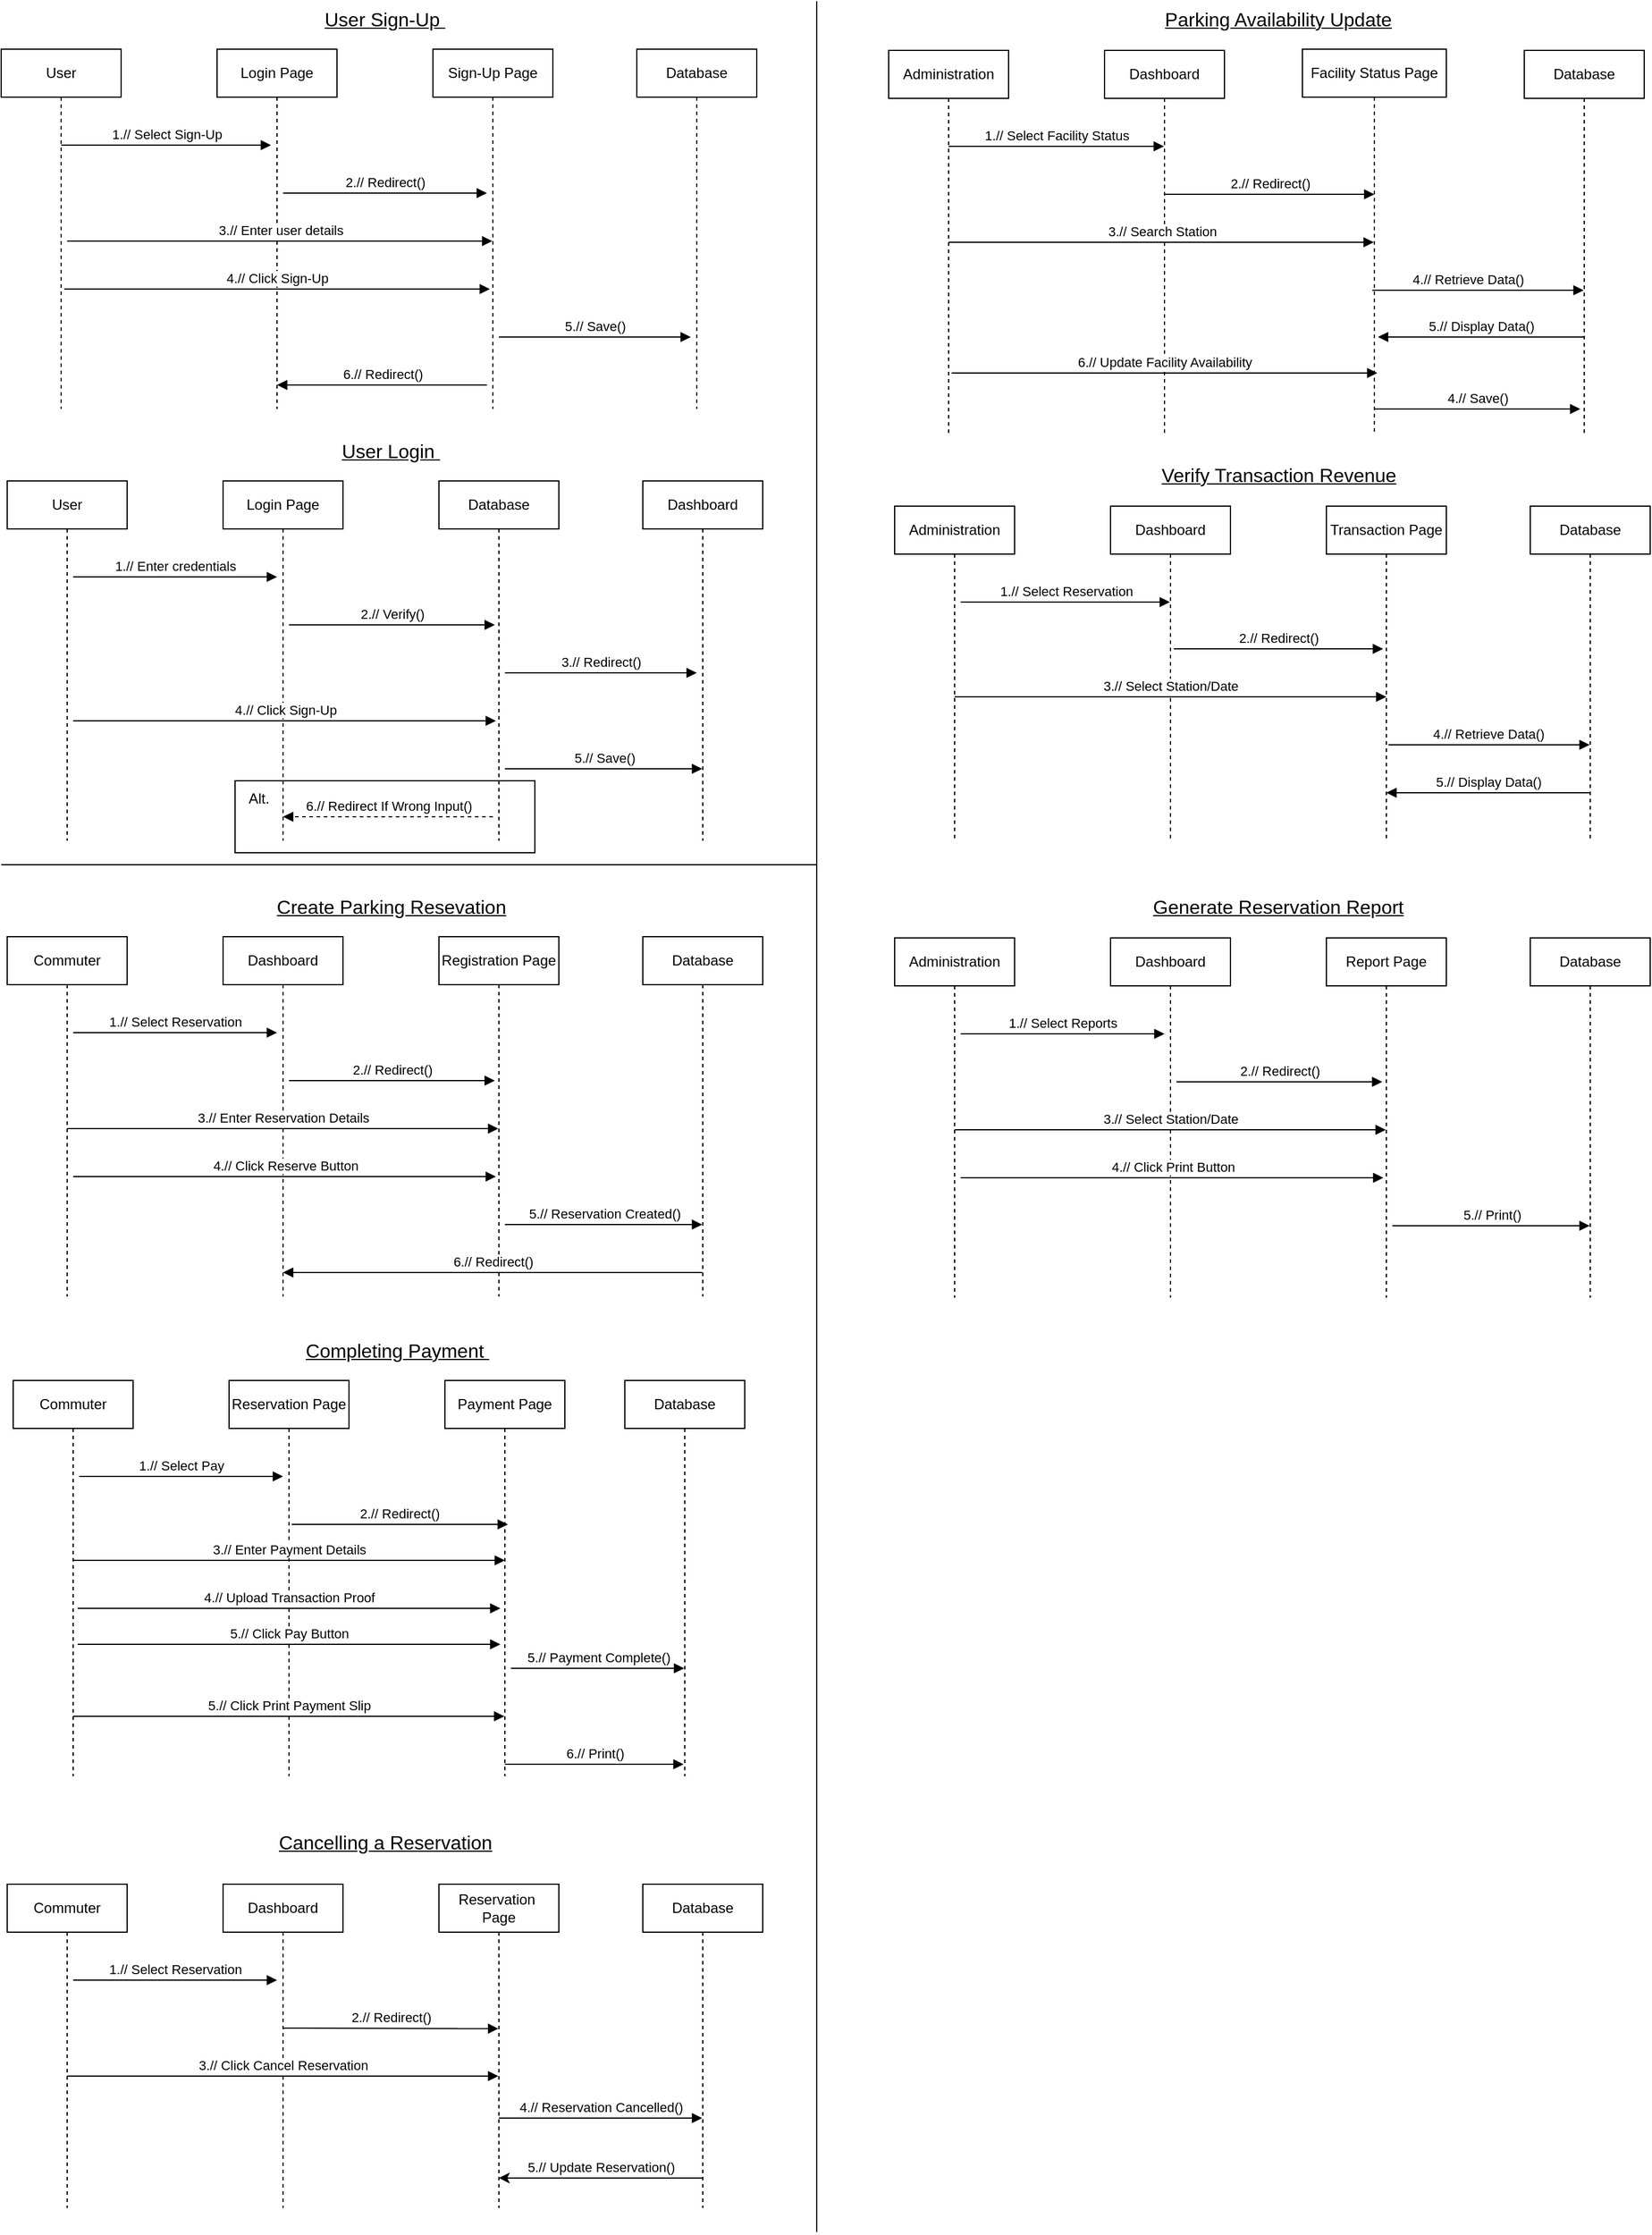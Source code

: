 <mxfile version="24.7.17">
  <diagram name="Page-1" id="2YBvvXClWsGukQMizWep">
    <mxGraphModel dx="1105" dy="643" grid="1" gridSize="10" guides="1" tooltips="1" connect="1" arrows="1" fold="1" page="1" pageScale="1" pageWidth="850" pageHeight="1100" math="0" shadow="0">
      <root>
        <mxCell id="0" />
        <mxCell id="1" parent="0" />
        <mxCell id="aM9ryv3xv72pqoxQDRHE-5" value="Login Page" style="shape=umlLifeline;perimeter=lifelinePerimeter;whiteSpace=wrap;html=1;container=0;dropTarget=0;collapsible=0;recursiveResize=0;outlineConnect=0;portConstraint=eastwest;newEdgeStyle={&quot;edgeStyle&quot;:&quot;elbowEdgeStyle&quot;,&quot;elbow&quot;:&quot;vertical&quot;,&quot;curved&quot;:0,&quot;rounded&quot;:0};" parent="1" vertex="1">
          <mxGeometry x="220" y="80" width="100" height="300" as="geometry" />
        </mxCell>
        <mxCell id="aM9ryv3xv72pqoxQDRHE-7" value="1.// Select Sign-Up" style="html=1;verticalAlign=bottom;endArrow=block;edgeStyle=elbowEdgeStyle;elbow=vertical;curved=0;rounded=0;" parent="1" source="aM9ryv3xv72pqoxQDRHE-1" edge="1">
          <mxGeometry relative="1" as="geometry">
            <mxPoint x="40" y="160" as="sourcePoint" />
            <Array as="points">
              <mxPoint x="180" y="160" />
            </Array>
            <mxPoint x="265" y="160" as="targetPoint" />
          </mxGeometry>
        </mxCell>
        <mxCell id="aM9ryv3xv72pqoxQDRHE-9" value="2.// Redirect()" style="html=1;verticalAlign=bottom;endArrow=block;edgeStyle=elbowEdgeStyle;elbow=vertical;curved=0;rounded=0;" parent="1" edge="1">
          <mxGeometry relative="1" as="geometry">
            <mxPoint x="275" y="200" as="sourcePoint" />
            <Array as="points">
              <mxPoint x="290" y="200" />
            </Array>
            <mxPoint x="445" y="200" as="targetPoint" />
          </mxGeometry>
        </mxCell>
        <mxCell id="5bs0AVdcs-RmnZQzahKB-6" value="" style="group" parent="1" vertex="1" connectable="0">
          <mxGeometry x="40" y="80" width="100" height="300" as="geometry" />
        </mxCell>
        <mxCell id="aM9ryv3xv72pqoxQDRHE-1" value="User" style="shape=umlLifeline;perimeter=lifelinePerimeter;whiteSpace=wrap;html=1;container=0;dropTarget=0;collapsible=0;recursiveResize=0;outlineConnect=0;portConstraint=eastwest;newEdgeStyle={&quot;edgeStyle&quot;:&quot;elbowEdgeStyle&quot;,&quot;elbow&quot;:&quot;vertical&quot;,&quot;curved&quot;:0,&quot;rounded&quot;:0};movable=1;resizable=1;rotatable=1;deletable=1;editable=1;locked=0;connectable=1;" parent="5bs0AVdcs-RmnZQzahKB-6" vertex="1">
          <mxGeometry width="100" height="300" as="geometry" />
        </mxCell>
        <mxCell id="5bs0AVdcs-RmnZQzahKB-7" value="User Sign-Up&amp;nbsp;" style="text;html=1;align=center;verticalAlign=middle;whiteSpace=wrap;rounded=0;fontStyle=4;fontSize=16;" parent="1" vertex="1">
          <mxGeometry x="270" y="40" width="180" height="30" as="geometry" />
        </mxCell>
        <mxCell id="5bs0AVdcs-RmnZQzahKB-9" value="Sign-Up Page" style="shape=umlLifeline;perimeter=lifelinePerimeter;whiteSpace=wrap;html=1;container=0;dropTarget=0;collapsible=0;recursiveResize=0;outlineConnect=0;portConstraint=eastwest;newEdgeStyle={&quot;edgeStyle&quot;:&quot;elbowEdgeStyle&quot;,&quot;elbow&quot;:&quot;vertical&quot;,&quot;curved&quot;:0,&quot;rounded&quot;:0};" parent="1" vertex="1">
          <mxGeometry x="400" y="80" width="100" height="300" as="geometry" />
        </mxCell>
        <mxCell id="5bs0AVdcs-RmnZQzahKB-11" value="Database" style="shape=umlLifeline;perimeter=lifelinePerimeter;whiteSpace=wrap;html=1;container=0;dropTarget=0;collapsible=0;recursiveResize=0;outlineConnect=0;portConstraint=eastwest;newEdgeStyle={&quot;edgeStyle&quot;:&quot;elbowEdgeStyle&quot;,&quot;elbow&quot;:&quot;vertical&quot;,&quot;curved&quot;:0,&quot;rounded&quot;:0};" parent="1" vertex="1">
          <mxGeometry x="570" y="80" width="100" height="300" as="geometry" />
        </mxCell>
        <mxCell id="5bs0AVdcs-RmnZQzahKB-13" value="3.// Enter user details" style="html=1;verticalAlign=bottom;endArrow=block;edgeStyle=elbowEdgeStyle;elbow=vertical;curved=0;rounded=0;" parent="1" target="5bs0AVdcs-RmnZQzahKB-9" edge="1">
          <mxGeometry relative="1" as="geometry">
            <mxPoint x="95" y="240" as="sourcePoint" />
            <Array as="points">
              <mxPoint x="180" y="240" />
            </Array>
            <mxPoint x="265" y="240" as="targetPoint" />
          </mxGeometry>
        </mxCell>
        <mxCell id="5bs0AVdcs-RmnZQzahKB-14" value="4.// Click Sign-Up" style="html=1;verticalAlign=bottom;endArrow=block;edgeStyle=elbowEdgeStyle;elbow=vertical;curved=0;rounded=0;" parent="1" edge="1">
          <mxGeometry relative="1" as="geometry">
            <mxPoint x="92.5" y="280" as="sourcePoint" />
            <Array as="points">
              <mxPoint x="177.5" y="280" />
            </Array>
            <mxPoint x="447.5" y="280" as="targetPoint" />
          </mxGeometry>
        </mxCell>
        <mxCell id="5bs0AVdcs-RmnZQzahKB-15" value="5.// Save()" style="html=1;verticalAlign=bottom;endArrow=block;edgeStyle=elbowEdgeStyle;elbow=vertical;curved=0;rounded=0;" parent="1" edge="1">
          <mxGeometry relative="1" as="geometry">
            <mxPoint x="455" y="320" as="sourcePoint" />
            <Array as="points">
              <mxPoint x="465" y="320" />
            </Array>
            <mxPoint x="615" y="320" as="targetPoint" />
          </mxGeometry>
        </mxCell>
        <mxCell id="5bs0AVdcs-RmnZQzahKB-16" value="6.// Redirect()" style="html=1;verticalAlign=bottom;endArrow=block;edgeStyle=elbowEdgeStyle;elbow=vertical;curved=0;rounded=0;" parent="1" target="aM9ryv3xv72pqoxQDRHE-5" edge="1">
          <mxGeometry relative="1" as="geometry">
            <mxPoint x="445" y="360" as="sourcePoint" />
            <Array as="points">
              <mxPoint x="350.5" y="360" />
            </Array>
            <mxPoint x="300" y="360" as="targetPoint" />
          </mxGeometry>
        </mxCell>
        <mxCell id="5bs0AVdcs-RmnZQzahKB-17" value="Login Page" style="shape=umlLifeline;perimeter=lifelinePerimeter;whiteSpace=wrap;html=1;container=0;dropTarget=0;collapsible=0;recursiveResize=0;outlineConnect=0;portConstraint=eastwest;newEdgeStyle={&quot;edgeStyle&quot;:&quot;elbowEdgeStyle&quot;,&quot;elbow&quot;:&quot;vertical&quot;,&quot;curved&quot;:0,&quot;rounded&quot;:0};" parent="1" vertex="1">
          <mxGeometry x="225" y="440" width="100" height="300" as="geometry" />
        </mxCell>
        <mxCell id="5bs0AVdcs-RmnZQzahKB-19" value="1.// Enter credentials" style="html=1;verticalAlign=bottom;endArrow=block;edgeStyle=elbowEdgeStyle;elbow=vertical;curved=0;rounded=0;" parent="1" edge="1">
          <mxGeometry relative="1" as="geometry">
            <mxPoint x="100" y="520" as="sourcePoint" />
            <Array as="points">
              <mxPoint x="185" y="520" />
            </Array>
            <mxPoint x="270" y="520" as="targetPoint" />
          </mxGeometry>
        </mxCell>
        <mxCell id="5bs0AVdcs-RmnZQzahKB-20" value="2.// Verify()" style="html=1;verticalAlign=bottom;endArrow=block;edgeStyle=elbowEdgeStyle;elbow=vertical;curved=0;rounded=0;entryX=0.466;entryY=0.401;entryDx=0;entryDy=0;entryPerimeter=0;" parent="1" target="5bs0AVdcs-RmnZQzahKB-25" edge="1">
          <mxGeometry relative="1" as="geometry">
            <mxPoint x="280" y="560" as="sourcePoint" />
            <Array as="points">
              <mxPoint x="295" y="560" />
            </Array>
            <mxPoint x="450" y="560" as="targetPoint" />
          </mxGeometry>
        </mxCell>
        <mxCell id="5bs0AVdcs-RmnZQzahKB-21" value="" style="group" parent="1" vertex="1" connectable="0">
          <mxGeometry x="45" y="440" width="240" height="300" as="geometry" />
        </mxCell>
        <mxCell id="5bs0AVdcs-RmnZQzahKB-22" value="User" style="shape=umlLifeline;perimeter=lifelinePerimeter;whiteSpace=wrap;html=1;container=0;dropTarget=0;collapsible=0;recursiveResize=0;outlineConnect=0;portConstraint=eastwest;newEdgeStyle={&quot;edgeStyle&quot;:&quot;elbowEdgeStyle&quot;,&quot;elbow&quot;:&quot;vertical&quot;,&quot;curved&quot;:0,&quot;rounded&quot;:0};movable=1;resizable=1;rotatable=1;deletable=1;editable=1;locked=0;connectable=1;" parent="5bs0AVdcs-RmnZQzahKB-21" vertex="1">
          <mxGeometry width="100" height="300" as="geometry" />
        </mxCell>
        <mxCell id="YQuW15b_R1tQgUCbSZrj-5" value="Alt." style="text;html=1;align=center;verticalAlign=middle;whiteSpace=wrap;rounded=0;" parent="5bs0AVdcs-RmnZQzahKB-21" vertex="1">
          <mxGeometry x="180" y="250" width="60" height="30" as="geometry" />
        </mxCell>
        <mxCell id="5bs0AVdcs-RmnZQzahKB-24" value="User Login&amp;nbsp;" style="text;html=1;align=center;verticalAlign=middle;whiteSpace=wrap;rounded=0;fontStyle=4;fontSize=16;" parent="1" vertex="1">
          <mxGeometry x="275" y="400" width="180" height="30" as="geometry" />
        </mxCell>
        <mxCell id="5bs0AVdcs-RmnZQzahKB-25" value="Database" style="shape=umlLifeline;perimeter=lifelinePerimeter;whiteSpace=wrap;html=1;container=0;dropTarget=0;collapsible=0;recursiveResize=0;outlineConnect=0;portConstraint=eastwest;newEdgeStyle={&quot;edgeStyle&quot;:&quot;elbowEdgeStyle&quot;,&quot;elbow&quot;:&quot;vertical&quot;,&quot;curved&quot;:0,&quot;rounded&quot;:0};" parent="1" vertex="1">
          <mxGeometry x="405" y="440" width="100" height="300" as="geometry" />
        </mxCell>
        <mxCell id="5bs0AVdcs-RmnZQzahKB-27" value="Dashboard" style="shape=umlLifeline;perimeter=lifelinePerimeter;whiteSpace=wrap;html=1;container=0;dropTarget=0;collapsible=0;recursiveResize=0;outlineConnect=0;portConstraint=eastwest;newEdgeStyle={&quot;edgeStyle&quot;:&quot;elbowEdgeStyle&quot;,&quot;elbow&quot;:&quot;vertical&quot;,&quot;curved&quot;:0,&quot;rounded&quot;:0};" parent="1" vertex="1">
          <mxGeometry x="575" y="440" width="100" height="300" as="geometry" />
        </mxCell>
        <mxCell id="5bs0AVdcs-RmnZQzahKB-29" value="3.// Redirect()" style="html=1;verticalAlign=bottom;endArrow=block;edgeStyle=elbowEdgeStyle;elbow=vertical;curved=0;rounded=0;" parent="1" edge="1">
          <mxGeometry relative="1" as="geometry">
            <mxPoint x="460" y="600" as="sourcePoint" />
            <Array as="points">
              <mxPoint x="540" y="600" />
            </Array>
            <mxPoint x="620" y="600" as="targetPoint" />
          </mxGeometry>
        </mxCell>
        <mxCell id="5bs0AVdcs-RmnZQzahKB-30" value="4.// Click Sign-Up" style="html=1;verticalAlign=bottom;endArrow=block;edgeStyle=elbowEdgeStyle;elbow=vertical;curved=0;rounded=0;" parent="1" edge="1">
          <mxGeometry relative="1" as="geometry">
            <mxPoint x="100" y="640" as="sourcePoint" />
            <Array as="points" />
            <mxPoint x="452.5" y="640" as="targetPoint" />
          </mxGeometry>
        </mxCell>
        <mxCell id="5bs0AVdcs-RmnZQzahKB-31" value="5.// Save()" style="html=1;verticalAlign=bottom;endArrow=block;edgeStyle=elbowEdgeStyle;elbow=vertical;curved=0;rounded=0;" parent="1" target="5bs0AVdcs-RmnZQzahKB-27" edge="1">
          <mxGeometry relative="1" as="geometry">
            <mxPoint x="460" y="680" as="sourcePoint" />
            <Array as="points">
              <mxPoint x="470" y="680" />
            </Array>
            <mxPoint x="610" y="680" as="targetPoint" />
          </mxGeometry>
        </mxCell>
        <mxCell id="5bs0AVdcs-RmnZQzahKB-32" value="6.// Redirect If Wrong Input()" style="html=1;verticalAlign=bottom;endArrow=block;edgeStyle=elbowEdgeStyle;elbow=vertical;curved=0;rounded=0;dashed=1;" parent="1" target="5bs0AVdcs-RmnZQzahKB-17" edge="1">
          <mxGeometry relative="1" as="geometry">
            <mxPoint x="450" y="720" as="sourcePoint" />
            <Array as="points">
              <mxPoint x="360" y="720" />
            </Array>
            <mxPoint x="300" y="720" as="targetPoint" />
          </mxGeometry>
        </mxCell>
        <mxCell id="K9nbPzg30fCSGSn8A6S8-1" value="Dashboard" style="shape=umlLifeline;perimeter=lifelinePerimeter;whiteSpace=wrap;html=1;container=0;dropTarget=0;collapsible=0;recursiveResize=0;outlineConnect=0;portConstraint=eastwest;newEdgeStyle={&quot;edgeStyle&quot;:&quot;elbowEdgeStyle&quot;,&quot;elbow&quot;:&quot;vertical&quot;,&quot;curved&quot;:0,&quot;rounded&quot;:0};" parent="1" vertex="1">
          <mxGeometry x="225" y="820" width="100" height="300" as="geometry" />
        </mxCell>
        <mxCell id="K9nbPzg30fCSGSn8A6S8-2" value="1.// Select Reservation" style="html=1;verticalAlign=bottom;endArrow=block;edgeStyle=elbowEdgeStyle;elbow=vertical;curved=0;rounded=0;" parent="1" edge="1">
          <mxGeometry relative="1" as="geometry">
            <mxPoint x="100" y="900" as="sourcePoint" />
            <Array as="points">
              <mxPoint x="185" y="900" />
            </Array>
            <mxPoint x="270" y="900" as="targetPoint" />
          </mxGeometry>
        </mxCell>
        <mxCell id="K9nbPzg30fCSGSn8A6S8-3" value="2.// Redirect()" style="html=1;verticalAlign=bottom;endArrow=block;edgeStyle=elbowEdgeStyle;elbow=vertical;curved=0;rounded=0;entryX=0.466;entryY=0.401;entryDx=0;entryDy=0;entryPerimeter=0;" parent="1" target="K9nbPzg30fCSGSn8A6S8-7" edge="1">
          <mxGeometry relative="1" as="geometry">
            <mxPoint x="280" y="940" as="sourcePoint" />
            <Array as="points">
              <mxPoint x="295" y="940" />
            </Array>
            <mxPoint x="450" y="940" as="targetPoint" />
          </mxGeometry>
        </mxCell>
        <mxCell id="K9nbPzg30fCSGSn8A6S8-4" value="" style="group" parent="1" vertex="1" connectable="0">
          <mxGeometry x="45" y="820" width="100" height="300" as="geometry" />
        </mxCell>
        <mxCell id="K9nbPzg30fCSGSn8A6S8-5" value="Commuter" style="shape=umlLifeline;perimeter=lifelinePerimeter;whiteSpace=wrap;html=1;container=0;dropTarget=0;collapsible=0;recursiveResize=0;outlineConnect=0;portConstraint=eastwest;newEdgeStyle={&quot;edgeStyle&quot;:&quot;elbowEdgeStyle&quot;,&quot;elbow&quot;:&quot;vertical&quot;,&quot;curved&quot;:0,&quot;rounded&quot;:0};movable=1;resizable=1;rotatable=1;deletable=1;editable=1;locked=0;connectable=1;" parent="K9nbPzg30fCSGSn8A6S8-4" vertex="1">
          <mxGeometry width="100" height="300" as="geometry" />
        </mxCell>
        <mxCell id="K9nbPzg30fCSGSn8A6S8-6" value="Create Parking Resevation" style="text;html=1;align=center;verticalAlign=middle;whiteSpace=wrap;rounded=0;fontStyle=4;fontSize=16;" parent="1" vertex="1">
          <mxGeometry x="262.5" y="780" width="205" height="30" as="geometry" />
        </mxCell>
        <mxCell id="K9nbPzg30fCSGSn8A6S8-7" value="Registration Page" style="shape=umlLifeline;perimeter=lifelinePerimeter;whiteSpace=wrap;html=1;container=0;dropTarget=0;collapsible=0;recursiveResize=0;outlineConnect=0;portConstraint=eastwest;newEdgeStyle={&quot;edgeStyle&quot;:&quot;elbowEdgeStyle&quot;,&quot;elbow&quot;:&quot;vertical&quot;,&quot;curved&quot;:0,&quot;rounded&quot;:0};" parent="1" vertex="1">
          <mxGeometry x="405" y="820" width="100" height="300" as="geometry" />
        </mxCell>
        <mxCell id="K9nbPzg30fCSGSn8A6S8-8" value="Database" style="shape=umlLifeline;perimeter=lifelinePerimeter;whiteSpace=wrap;html=1;container=0;dropTarget=0;collapsible=0;recursiveResize=0;outlineConnect=0;portConstraint=eastwest;newEdgeStyle={&quot;edgeStyle&quot;:&quot;elbowEdgeStyle&quot;,&quot;elbow&quot;:&quot;vertical&quot;,&quot;curved&quot;:0,&quot;rounded&quot;:0};" parent="1" vertex="1">
          <mxGeometry x="575" y="820" width="100" height="300" as="geometry" />
        </mxCell>
        <mxCell id="K9nbPzg30fCSGSn8A6S8-10" value="4.// Click Reserve Button" style="html=1;verticalAlign=bottom;endArrow=block;edgeStyle=elbowEdgeStyle;elbow=vertical;curved=0;rounded=0;" parent="1" edge="1">
          <mxGeometry relative="1" as="geometry">
            <mxPoint x="100" y="1020" as="sourcePoint" />
            <Array as="points" />
            <mxPoint x="452.5" y="1020" as="targetPoint" />
          </mxGeometry>
        </mxCell>
        <mxCell id="K9nbPzg30fCSGSn8A6S8-11" value="5.// Reservation Created()" style="html=1;verticalAlign=bottom;endArrow=block;edgeStyle=elbowEdgeStyle;elbow=vertical;curved=0;rounded=0;" parent="1" target="K9nbPzg30fCSGSn8A6S8-8" edge="1">
          <mxGeometry relative="1" as="geometry">
            <mxPoint x="460" y="1060" as="sourcePoint" />
            <Array as="points">
              <mxPoint x="470" y="1060" />
            </Array>
            <mxPoint x="610" y="1060" as="targetPoint" />
          </mxGeometry>
        </mxCell>
        <mxCell id="K9nbPzg30fCSGSn8A6S8-12" value="6.// Redirect()" style="html=1;verticalAlign=bottom;endArrow=block;edgeStyle=elbowEdgeStyle;elbow=vertical;curved=0;rounded=0;" parent="1" source="K9nbPzg30fCSGSn8A6S8-8" target="K9nbPzg30fCSGSn8A6S8-1" edge="1">
          <mxGeometry relative="1" as="geometry">
            <mxPoint x="450" y="1100" as="sourcePoint" />
            <Array as="points">
              <mxPoint x="360" y="1100" />
            </Array>
            <mxPoint x="300" y="1100" as="targetPoint" />
          </mxGeometry>
        </mxCell>
        <mxCell id="K9nbPzg30fCSGSn8A6S8-13" style="edgeStyle=orthogonalEdgeStyle;rounded=0;orthogonalLoop=1;jettySize=auto;html=1;exitX=0.5;exitY=1;exitDx=0;exitDy=0;" parent="1" source="K9nbPzg30fCSGSn8A6S8-6" target="K9nbPzg30fCSGSn8A6S8-6" edge="1">
          <mxGeometry relative="1" as="geometry" />
        </mxCell>
        <mxCell id="K9nbPzg30fCSGSn8A6S8-9" value="3.// Enter Reservation Details" style="html=1;verticalAlign=bottom;endArrow=block;edgeStyle=elbowEdgeStyle;elbow=vertical;curved=0;rounded=0;" parent="1" source="K9nbPzg30fCSGSn8A6S8-5" target="K9nbPzg30fCSGSn8A6S8-7" edge="1">
          <mxGeometry relative="1" as="geometry">
            <mxPoint x="102.5" y="980" as="sourcePoint" />
            <Array as="points">
              <mxPoint x="182.5" y="980" />
            </Array>
            <mxPoint x="262.5" y="980" as="targetPoint" />
          </mxGeometry>
        </mxCell>
        <mxCell id="K9nbPzg30fCSGSn8A6S8-14" value="Reservation Page" style="shape=umlLifeline;perimeter=lifelinePerimeter;whiteSpace=wrap;html=1;container=0;dropTarget=0;collapsible=0;recursiveResize=0;outlineConnect=0;portConstraint=eastwest;newEdgeStyle={&quot;edgeStyle&quot;:&quot;elbowEdgeStyle&quot;,&quot;elbow&quot;:&quot;vertical&quot;,&quot;curved&quot;:0,&quot;rounded&quot;:0};" parent="1" vertex="1">
          <mxGeometry x="230" y="1190" width="100" height="330" as="geometry" />
        </mxCell>
        <mxCell id="K9nbPzg30fCSGSn8A6S8-15" value="1.// Select Pay" style="html=1;verticalAlign=bottom;endArrow=block;edgeStyle=elbowEdgeStyle;elbow=vertical;curved=0;rounded=0;" parent="1" edge="1">
          <mxGeometry relative="1" as="geometry">
            <mxPoint x="105" y="1270" as="sourcePoint" />
            <Array as="points">
              <mxPoint x="190" y="1270" />
            </Array>
            <mxPoint x="275" y="1270" as="targetPoint" />
          </mxGeometry>
        </mxCell>
        <mxCell id="K9nbPzg30fCSGSn8A6S8-16" value="2.// Redirect()" style="html=1;verticalAlign=bottom;endArrow=block;edgeStyle=elbowEdgeStyle;elbow=vertical;curved=0;rounded=0;" parent="1" edge="1">
          <mxGeometry relative="1" as="geometry">
            <mxPoint x="282.2" y="1310" as="sourcePoint" />
            <Array as="points">
              <mxPoint x="433" y="1310" />
              <mxPoint x="297.2" y="1310" />
            </Array>
            <mxPoint x="462.5" y="1310" as="targetPoint" />
          </mxGeometry>
        </mxCell>
        <mxCell id="K9nbPzg30fCSGSn8A6S8-17" value="" style="group" parent="1" vertex="1" connectable="0">
          <mxGeometry x="50" y="1190" width="100" height="330" as="geometry" />
        </mxCell>
        <mxCell id="K9nbPzg30fCSGSn8A6S8-18" value="Commuter" style="shape=umlLifeline;perimeter=lifelinePerimeter;whiteSpace=wrap;html=1;container=0;dropTarget=0;collapsible=0;recursiveResize=0;outlineConnect=0;portConstraint=eastwest;newEdgeStyle={&quot;edgeStyle&quot;:&quot;elbowEdgeStyle&quot;,&quot;elbow&quot;:&quot;vertical&quot;,&quot;curved&quot;:0,&quot;rounded&quot;:0};movable=1;resizable=1;rotatable=1;deletable=1;editable=1;locked=0;connectable=1;" parent="K9nbPzg30fCSGSn8A6S8-17" vertex="1">
          <mxGeometry width="100" height="330.0" as="geometry" />
        </mxCell>
        <mxCell id="K9nbPzg30fCSGSn8A6S8-19" value="Completing Payment&amp;nbsp;" style="text;html=1;align=center;verticalAlign=middle;whiteSpace=wrap;rounded=0;fontStyle=4;fontSize=16;" parent="1" vertex="1">
          <mxGeometry x="267.5" y="1150" width="205" height="30" as="geometry" />
        </mxCell>
        <mxCell id="K9nbPzg30fCSGSn8A6S8-20" value="Payment Page" style="shape=umlLifeline;perimeter=lifelinePerimeter;whiteSpace=wrap;html=1;container=0;dropTarget=0;collapsible=0;recursiveResize=0;outlineConnect=0;portConstraint=eastwest;newEdgeStyle={&quot;edgeStyle&quot;:&quot;elbowEdgeStyle&quot;,&quot;elbow&quot;:&quot;vertical&quot;,&quot;curved&quot;:0,&quot;rounded&quot;:0};" parent="1" vertex="1">
          <mxGeometry x="410" y="1190" width="100" height="330" as="geometry" />
        </mxCell>
        <mxCell id="K9nbPzg30fCSGSn8A6S8-21" value="Database" style="shape=umlLifeline;perimeter=lifelinePerimeter;whiteSpace=wrap;html=1;container=0;dropTarget=0;collapsible=0;recursiveResize=0;outlineConnect=0;portConstraint=eastwest;newEdgeStyle={&quot;edgeStyle&quot;:&quot;elbowEdgeStyle&quot;,&quot;elbow&quot;:&quot;vertical&quot;,&quot;curved&quot;:0,&quot;rounded&quot;:0};" parent="1" vertex="1">
          <mxGeometry x="560" y="1190" width="100" height="330" as="geometry" />
        </mxCell>
        <mxCell id="K9nbPzg30fCSGSn8A6S8-22" value="4.// Upload Transaction Proof" style="html=1;verticalAlign=bottom;endArrow=block;edgeStyle=elbowEdgeStyle;elbow=vertical;curved=0;rounded=0;" parent="1" edge="1">
          <mxGeometry relative="1" as="geometry">
            <mxPoint x="103.75" y="1380" as="sourcePoint" />
            <Array as="points" />
            <mxPoint x="456.25" y="1380" as="targetPoint" />
          </mxGeometry>
        </mxCell>
        <mxCell id="K9nbPzg30fCSGSn8A6S8-23" value="5.// Payment Complete()" style="html=1;verticalAlign=bottom;endArrow=block;edgeStyle=elbowEdgeStyle;elbow=vertical;curved=0;rounded=0;" parent="1" target="K9nbPzg30fCSGSn8A6S8-21" edge="1">
          <mxGeometry relative="1" as="geometry">
            <mxPoint x="465" y="1430" as="sourcePoint" />
            <Array as="points">
              <mxPoint x="475" y="1430" />
            </Array>
            <mxPoint x="615" y="1430" as="targetPoint" />
          </mxGeometry>
        </mxCell>
        <mxCell id="K9nbPzg30fCSGSn8A6S8-25" style="edgeStyle=orthogonalEdgeStyle;rounded=0;orthogonalLoop=1;jettySize=auto;html=1;exitX=0.5;exitY=1;exitDx=0;exitDy=0;" parent="1" source="K9nbPzg30fCSGSn8A6S8-19" target="K9nbPzg30fCSGSn8A6S8-19" edge="1">
          <mxGeometry relative="1" as="geometry" />
        </mxCell>
        <mxCell id="K9nbPzg30fCSGSn8A6S8-26" value="3.// Enter Payment Details" style="html=1;verticalAlign=bottom;endArrow=block;edgeStyle=elbowEdgeStyle;elbow=vertical;curved=0;rounded=0;" parent="1" edge="1">
          <mxGeometry relative="1" as="geometry">
            <mxPoint x="99.977" y="1340" as="sourcePoint" />
            <Array as="points">
              <mxPoint x="188.03" y="1340" />
            </Array>
            <mxPoint x="460.03" y="1340" as="targetPoint" />
          </mxGeometry>
        </mxCell>
        <mxCell id="K9nbPzg30fCSGSn8A6S8-27" value="Dashboard" style="shape=umlLifeline;perimeter=lifelinePerimeter;whiteSpace=wrap;html=1;container=0;dropTarget=0;collapsible=0;recursiveResize=0;outlineConnect=0;portConstraint=eastwest;newEdgeStyle={&quot;edgeStyle&quot;:&quot;elbowEdgeStyle&quot;,&quot;elbow&quot;:&quot;vertical&quot;,&quot;curved&quot;:0,&quot;rounded&quot;:0};" parent="1" vertex="1">
          <mxGeometry x="225" y="1610" width="100" height="270" as="geometry" />
        </mxCell>
        <mxCell id="K9nbPzg30fCSGSn8A6S8-28" value="1.// Select Reservation" style="html=1;verticalAlign=bottom;endArrow=block;edgeStyle=elbowEdgeStyle;elbow=vertical;curved=0;rounded=0;" parent="1" edge="1">
          <mxGeometry relative="1" as="geometry">
            <mxPoint x="100" y="1690" as="sourcePoint" />
            <Array as="points">
              <mxPoint x="185" y="1690" />
            </Array>
            <mxPoint x="270" y="1690" as="targetPoint" />
          </mxGeometry>
        </mxCell>
        <mxCell id="K9nbPzg30fCSGSn8A6S8-29" value="2.// Redirect()" style="html=1;verticalAlign=bottom;endArrow=block;edgeStyle=elbowEdgeStyle;elbow=vertical;curved=0;rounded=0;" parent="1" target="K9nbPzg30fCSGSn8A6S8-33" edge="1">
          <mxGeometry relative="1" as="geometry">
            <mxPoint x="275" y="1730" as="sourcePoint" />
            <Array as="points">
              <mxPoint x="293.9" y="1730.44" />
            </Array>
            <mxPoint x="455" y="1744.71" as="targetPoint" />
          </mxGeometry>
        </mxCell>
        <mxCell id="K9nbPzg30fCSGSn8A6S8-30" value="" style="group" parent="1" vertex="1" connectable="0">
          <mxGeometry x="45" y="1610" width="100" height="270" as="geometry" />
        </mxCell>
        <mxCell id="K9nbPzg30fCSGSn8A6S8-31" value="Commuter" style="shape=umlLifeline;perimeter=lifelinePerimeter;whiteSpace=wrap;html=1;container=0;dropTarget=0;collapsible=0;recursiveResize=0;outlineConnect=0;portConstraint=eastwest;newEdgeStyle={&quot;edgeStyle&quot;:&quot;elbowEdgeStyle&quot;,&quot;elbow&quot;:&quot;vertical&quot;,&quot;curved&quot;:0,&quot;rounded&quot;:0};movable=1;resizable=1;rotatable=1;deletable=1;editable=1;locked=0;connectable=1;" parent="K9nbPzg30fCSGSn8A6S8-30" vertex="1">
          <mxGeometry width="100" height="270" as="geometry" />
        </mxCell>
        <mxCell id="K9nbPzg30fCSGSn8A6S8-32" value="Cancelling a Reservation" style="text;html=1;align=center;verticalAlign=middle;whiteSpace=wrap;rounded=0;fontStyle=4;fontSize=16;" parent="1" vertex="1">
          <mxGeometry x="257.5" y="1560" width="205" height="30" as="geometry" />
        </mxCell>
        <mxCell id="K9nbPzg30fCSGSn8A6S8-33" value="Reservation&amp;nbsp; Page" style="shape=umlLifeline;perimeter=lifelinePerimeter;whiteSpace=wrap;html=1;container=0;dropTarget=0;collapsible=0;recursiveResize=0;outlineConnect=0;portConstraint=eastwest;newEdgeStyle={&quot;edgeStyle&quot;:&quot;elbowEdgeStyle&quot;,&quot;elbow&quot;:&quot;vertical&quot;,&quot;curved&quot;:0,&quot;rounded&quot;:0};" parent="1" vertex="1">
          <mxGeometry x="405" y="1610" width="100" height="270" as="geometry" />
        </mxCell>
        <mxCell id="K9nbPzg30fCSGSn8A6S8-34" value="Database" style="shape=umlLifeline;perimeter=lifelinePerimeter;whiteSpace=wrap;html=1;container=0;dropTarget=0;collapsible=0;recursiveResize=0;outlineConnect=0;portConstraint=eastwest;newEdgeStyle={&quot;edgeStyle&quot;:&quot;elbowEdgeStyle&quot;,&quot;elbow&quot;:&quot;vertical&quot;,&quot;curved&quot;:0,&quot;rounded&quot;:0};" parent="1" vertex="1">
          <mxGeometry x="575" y="1610" width="100" height="270" as="geometry" />
        </mxCell>
        <mxCell id="K9nbPzg30fCSGSn8A6S8-35" value="4.// Reservation Cancelled()" style="html=1;verticalAlign=bottom;endArrow=block;edgeStyle=elbowEdgeStyle;elbow=vertical;curved=0;rounded=0;" parent="1" source="K9nbPzg30fCSGSn8A6S8-33" edge="1">
          <mxGeometry relative="1" as="geometry">
            <mxPoint x="470" y="1805" as="sourcePoint" />
            <Array as="points" />
            <mxPoint x="624.5" y="1805" as="targetPoint" />
          </mxGeometry>
        </mxCell>
        <mxCell id="K9nbPzg30fCSGSn8A6S8-36" value="5.// Update Reservation()" style="html=1;verticalAlign=bottom;endArrow=none;edgeStyle=elbowEdgeStyle;elbow=vertical;curved=0;rounded=0;endFill=0;startArrow=classic;startFill=1;" parent="1" edge="1">
          <mxGeometry relative="1" as="geometry">
            <mxPoint x="454.997" y="1855" as="sourcePoint" />
            <Array as="points">
              <mxPoint x="530" y="1855" />
            </Array>
            <mxPoint x="624.83" y="1855" as="targetPoint" />
          </mxGeometry>
        </mxCell>
        <mxCell id="K9nbPzg30fCSGSn8A6S8-37" style="edgeStyle=orthogonalEdgeStyle;rounded=0;orthogonalLoop=1;jettySize=auto;html=1;exitX=0.5;exitY=1;exitDx=0;exitDy=0;" parent="1" edge="1">
          <mxGeometry relative="1" as="geometry">
            <mxPoint x="365" y="1600" as="sourcePoint" />
            <mxPoint x="365" y="1600" as="targetPoint" />
          </mxGeometry>
        </mxCell>
        <mxCell id="K9nbPzg30fCSGSn8A6S8-38" value="3.// Click Cancel Reservation" style="html=1;verticalAlign=bottom;endArrow=block;edgeStyle=elbowEdgeStyle;elbow=vertical;curved=0;rounded=0;" parent="1" source="K9nbPzg30fCSGSn8A6S8-31" target="K9nbPzg30fCSGSn8A6S8-33" edge="1">
          <mxGeometry relative="1" as="geometry">
            <mxPoint x="102.5" y="1770" as="sourcePoint" />
            <Array as="points">
              <mxPoint x="182.5" y="1770" />
            </Array>
            <mxPoint x="262.5" y="1770" as="targetPoint" />
          </mxGeometry>
        </mxCell>
        <mxCell id="K9nbPzg30fCSGSn8A6S8-39" value="" style="endArrow=none;html=1;rounded=0;" parent="1" edge="1">
          <mxGeometry width="50" height="50" relative="1" as="geometry">
            <mxPoint x="720" y="1900" as="sourcePoint" />
            <mxPoint x="40" y="760" as="targetPoint" />
            <Array as="points">
              <mxPoint x="720" y="40" />
              <mxPoint x="720" y="760" />
            </Array>
          </mxGeometry>
        </mxCell>
        <mxCell id="K9nbPzg30fCSGSn8A6S8-40" value="Dashboard" style="shape=umlLifeline;perimeter=lifelinePerimeter;whiteSpace=wrap;html=1;container=0;dropTarget=0;collapsible=0;recursiveResize=0;outlineConnect=0;portConstraint=eastwest;newEdgeStyle={&quot;edgeStyle&quot;:&quot;elbowEdgeStyle&quot;,&quot;elbow&quot;:&quot;vertical&quot;,&quot;curved&quot;:0,&quot;rounded&quot;:0};" parent="1" vertex="1">
          <mxGeometry x="960" y="81" width="100" height="319" as="geometry" />
        </mxCell>
        <mxCell id="K9nbPzg30fCSGSn8A6S8-41" value="1.// Select Facility Status" style="html=1;verticalAlign=bottom;endArrow=block;edgeStyle=elbowEdgeStyle;elbow=vertical;curved=0;rounded=0;" parent="1" source="K9nbPzg30fCSGSn8A6S8-44" target="K9nbPzg30fCSGSn8A6S8-40" edge="1">
          <mxGeometry relative="1" as="geometry">
            <mxPoint x="780" y="161" as="sourcePoint" />
            <Array as="points">
              <mxPoint x="920" y="161" />
            </Array>
            <mxPoint x="1005" y="161" as="targetPoint" />
          </mxGeometry>
        </mxCell>
        <mxCell id="K9nbPzg30fCSGSn8A6S8-42" value="2.// Redirect()" style="html=1;verticalAlign=bottom;endArrow=block;edgeStyle=elbowEdgeStyle;elbow=vertical;curved=0;rounded=0;" parent="1" source="K9nbPzg30fCSGSn8A6S8-40" edge="1">
          <mxGeometry relative="1" as="geometry">
            <mxPoint x="1015" y="201" as="sourcePoint" />
            <Array as="points">
              <mxPoint x="1030" y="201" />
            </Array>
            <mxPoint x="1185" y="201" as="targetPoint" />
          </mxGeometry>
        </mxCell>
        <mxCell id="K9nbPzg30fCSGSn8A6S8-43" value="" style="group" parent="1" vertex="1" connectable="0">
          <mxGeometry x="780" y="81" width="100" height="319" as="geometry" />
        </mxCell>
        <mxCell id="K9nbPzg30fCSGSn8A6S8-44" value="Administration" style="shape=umlLifeline;perimeter=lifelinePerimeter;whiteSpace=wrap;html=1;container=0;dropTarget=0;collapsible=0;recursiveResize=0;outlineConnect=0;portConstraint=eastwest;newEdgeStyle={&quot;edgeStyle&quot;:&quot;elbowEdgeStyle&quot;,&quot;elbow&quot;:&quot;vertical&quot;,&quot;curved&quot;:0,&quot;rounded&quot;:0};movable=1;resizable=1;rotatable=1;deletable=1;editable=1;locked=0;connectable=1;" parent="K9nbPzg30fCSGSn8A6S8-43" vertex="1">
          <mxGeometry width="100" height="319" as="geometry" />
        </mxCell>
        <mxCell id="K9nbPzg30fCSGSn8A6S8-45" value="Parking Availability Update" style="text;html=1;align=center;verticalAlign=middle;whiteSpace=wrap;rounded=0;fontStyle=4;fontSize=16;" parent="1" vertex="1">
          <mxGeometry x="1000" y="40" width="210" height="30" as="geometry" />
        </mxCell>
        <mxCell id="K9nbPzg30fCSGSn8A6S8-46" value="Facility Status Page" style="shape=umlLifeline;perimeter=lifelinePerimeter;whiteSpace=wrap;html=1;container=0;dropTarget=0;collapsible=0;recursiveResize=0;outlineConnect=0;portConstraint=eastwest;newEdgeStyle={&quot;edgeStyle&quot;:&quot;elbowEdgeStyle&quot;,&quot;elbow&quot;:&quot;vertical&quot;,&quot;curved&quot;:0,&quot;rounded&quot;:0};" parent="1" vertex="1">
          <mxGeometry x="1125" y="80" width="120" height="320" as="geometry" />
        </mxCell>
        <mxCell id="K9nbPzg30fCSGSn8A6S8-47" value="Database" style="shape=umlLifeline;perimeter=lifelinePerimeter;whiteSpace=wrap;html=1;container=0;dropTarget=0;collapsible=0;recursiveResize=0;outlineConnect=0;portConstraint=eastwest;newEdgeStyle={&quot;edgeStyle&quot;:&quot;elbowEdgeStyle&quot;,&quot;elbow&quot;:&quot;vertical&quot;,&quot;curved&quot;:0,&quot;rounded&quot;:0};" parent="1" vertex="1">
          <mxGeometry x="1310" y="81" width="100" height="319" as="geometry" />
        </mxCell>
        <mxCell id="K9nbPzg30fCSGSn8A6S8-48" value="3.// Search Station" style="html=1;verticalAlign=bottom;endArrow=block;edgeStyle=elbowEdgeStyle;elbow=vertical;curved=0;rounded=0;" parent="1" source="K9nbPzg30fCSGSn8A6S8-44" target="K9nbPzg30fCSGSn8A6S8-46" edge="1">
          <mxGeometry relative="1" as="geometry">
            <mxPoint x="835" y="241" as="sourcePoint" />
            <Array as="points">
              <mxPoint x="920" y="241" />
            </Array>
            <mxPoint x="1005" y="241" as="targetPoint" />
          </mxGeometry>
        </mxCell>
        <mxCell id="K9nbPzg30fCSGSn8A6S8-49" value="4.// Retrieve Data()" style="html=1;verticalAlign=bottom;endArrow=block;edgeStyle=elbowEdgeStyle;elbow=vertical;curved=0;rounded=0;" parent="1" target="K9nbPzg30fCSGSn8A6S8-47" edge="1">
          <mxGeometry x="-0.003" relative="1" as="geometry">
            <mxPoint x="1200" y="281" as="sourcePoint" />
            <Array as="points">
              <mxPoint x="1183.27" y="281" />
            </Array>
            <mxPoint x="1340" y="280" as="targetPoint" />
            <mxPoint as="offset" />
          </mxGeometry>
        </mxCell>
        <mxCell id="K9nbPzg30fCSGSn8A6S8-50" value="5.// Display Data()" style="html=1;verticalAlign=bottom;endArrow=block;edgeStyle=elbowEdgeStyle;elbow=vertical;curved=0;rounded=0;" parent="1" edge="1">
          <mxGeometry relative="1" as="geometry">
            <mxPoint x="1360" y="320" as="sourcePoint" />
            <Array as="points">
              <mxPoint x="1280" y="320" />
            </Array>
            <mxPoint x="1187.998" y="320" as="targetPoint" />
          </mxGeometry>
        </mxCell>
        <mxCell id="K9nbPzg30fCSGSn8A6S8-52" value="Dashboard" style="shape=umlLifeline;perimeter=lifelinePerimeter;whiteSpace=wrap;html=1;container=0;dropTarget=0;collapsible=0;recursiveResize=0;outlineConnect=0;portConstraint=eastwest;newEdgeStyle={&quot;edgeStyle&quot;:&quot;elbowEdgeStyle&quot;,&quot;elbow&quot;:&quot;vertical&quot;,&quot;curved&quot;:0,&quot;rounded&quot;:0};" parent="1" vertex="1">
          <mxGeometry x="965" y="461" width="100" height="279" as="geometry" />
        </mxCell>
        <mxCell id="K9nbPzg30fCSGSn8A6S8-53" value="1.// Select Reservation" style="html=1;verticalAlign=bottom;endArrow=block;edgeStyle=elbowEdgeStyle;elbow=vertical;curved=0;rounded=0;" parent="1" target="K9nbPzg30fCSGSn8A6S8-52" edge="1">
          <mxGeometry relative="1" as="geometry">
            <mxPoint x="840" y="541" as="sourcePoint" />
            <Array as="points">
              <mxPoint x="925" y="541" />
            </Array>
            <mxPoint x="1010" y="541" as="targetPoint" />
          </mxGeometry>
        </mxCell>
        <mxCell id="K9nbPzg30fCSGSn8A6S8-54" value="2.// Redirect()" style="html=1;verticalAlign=bottom;endArrow=block;edgeStyle=elbowEdgeStyle;elbow=vertical;curved=0;rounded=0;" parent="1" edge="1">
          <mxGeometry relative="1" as="geometry">
            <mxPoint x="1017.75" y="580" as="sourcePoint" />
            <Array as="points" />
            <mxPoint x="1192.25" y="579.905" as="targetPoint" />
          </mxGeometry>
        </mxCell>
        <mxCell id="K9nbPzg30fCSGSn8A6S8-55" value="" style="group" parent="1" vertex="1" connectable="0">
          <mxGeometry x="785" y="461" width="100" height="279" as="geometry" />
        </mxCell>
        <mxCell id="K9nbPzg30fCSGSn8A6S8-56" value="Administration" style="shape=umlLifeline;perimeter=lifelinePerimeter;whiteSpace=wrap;html=1;container=0;dropTarget=0;collapsible=0;recursiveResize=0;outlineConnect=0;portConstraint=eastwest;newEdgeStyle={&quot;edgeStyle&quot;:&quot;elbowEdgeStyle&quot;,&quot;elbow&quot;:&quot;vertical&quot;,&quot;curved&quot;:0,&quot;rounded&quot;:0};movable=1;resizable=1;rotatable=1;deletable=1;editable=1;locked=0;connectable=1;" parent="K9nbPzg30fCSGSn8A6S8-55" vertex="1">
          <mxGeometry width="100" height="279" as="geometry" />
        </mxCell>
        <mxCell id="K9nbPzg30fCSGSn8A6S8-57" value="Verify Transaction Revenue" style="text;html=1;align=center;verticalAlign=middle;whiteSpace=wrap;rounded=0;fontStyle=4;fontSize=16;" parent="1" vertex="1">
          <mxGeometry x="1002.5" y="420" width="205" height="30" as="geometry" />
        </mxCell>
        <mxCell id="K9nbPzg30fCSGSn8A6S8-58" value="Transaction Page" style="shape=umlLifeline;perimeter=lifelinePerimeter;whiteSpace=wrap;html=1;container=0;dropTarget=0;collapsible=0;recursiveResize=0;outlineConnect=0;portConstraint=eastwest;newEdgeStyle={&quot;edgeStyle&quot;:&quot;elbowEdgeStyle&quot;,&quot;elbow&quot;:&quot;vertical&quot;,&quot;curved&quot;:0,&quot;rounded&quot;:0};" parent="1" vertex="1">
          <mxGeometry x="1145" y="461" width="100" height="279" as="geometry" />
        </mxCell>
        <mxCell id="K9nbPzg30fCSGSn8A6S8-59" value="Database" style="shape=umlLifeline;perimeter=lifelinePerimeter;whiteSpace=wrap;html=1;container=0;dropTarget=0;collapsible=0;recursiveResize=0;outlineConnect=0;portConstraint=eastwest;newEdgeStyle={&quot;edgeStyle&quot;:&quot;elbowEdgeStyle&quot;,&quot;elbow&quot;:&quot;vertical&quot;,&quot;curved&quot;:0,&quot;rounded&quot;:0};" parent="1" vertex="1">
          <mxGeometry x="1315" y="461" width="100" height="279" as="geometry" />
        </mxCell>
        <mxCell id="K9nbPzg30fCSGSn8A6S8-60" value="3.// Select Station/Date" style="html=1;verticalAlign=bottom;endArrow=block;edgeStyle=elbowEdgeStyle;elbow=vertical;curved=0;rounded=0;" parent="1" edge="1">
          <mxGeometry relative="1" as="geometry">
            <mxPoint x="835.028" y="620.003" as="sourcePoint" />
            <Array as="points" />
            <mxPoint x="1194.98" y="620.003" as="targetPoint" />
          </mxGeometry>
        </mxCell>
        <mxCell id="K9nbPzg30fCSGSn8A6S8-64" value="Dashboard" style="shape=umlLifeline;perimeter=lifelinePerimeter;whiteSpace=wrap;html=1;container=0;dropTarget=0;collapsible=0;recursiveResize=0;outlineConnect=0;portConstraint=eastwest;newEdgeStyle={&quot;edgeStyle&quot;:&quot;elbowEdgeStyle&quot;,&quot;elbow&quot;:&quot;vertical&quot;,&quot;curved&quot;:0,&quot;rounded&quot;:0};" parent="1" vertex="1">
          <mxGeometry x="965" y="821" width="100" height="300" as="geometry" />
        </mxCell>
        <mxCell id="K9nbPzg30fCSGSn8A6S8-65" value="1.// Select Reports" style="html=1;verticalAlign=bottom;endArrow=block;edgeStyle=elbowEdgeStyle;elbow=vertical;curved=0;rounded=0;" parent="1" edge="1">
          <mxGeometry relative="1" as="geometry">
            <mxPoint x="840" y="901" as="sourcePoint" />
            <Array as="points">
              <mxPoint x="925" y="901" />
            </Array>
            <mxPoint x="1010" y="901" as="targetPoint" />
          </mxGeometry>
        </mxCell>
        <mxCell id="K9nbPzg30fCSGSn8A6S8-66" value="2.// Redirect()" style="html=1;verticalAlign=bottom;endArrow=block;edgeStyle=elbowEdgeStyle;elbow=vertical;curved=0;rounded=0;entryX=0.466;entryY=0.401;entryDx=0;entryDy=0;entryPerimeter=0;" parent="1" target="K9nbPzg30fCSGSn8A6S8-70" edge="1">
          <mxGeometry relative="1" as="geometry">
            <mxPoint x="1020" y="941" as="sourcePoint" />
            <Array as="points">
              <mxPoint x="1035" y="941" />
            </Array>
            <mxPoint x="1190" y="941" as="targetPoint" />
          </mxGeometry>
        </mxCell>
        <mxCell id="K9nbPzg30fCSGSn8A6S8-67" value="" style="group" parent="1" vertex="1" connectable="0">
          <mxGeometry x="785" y="821" width="100" height="300" as="geometry" />
        </mxCell>
        <mxCell id="K9nbPzg30fCSGSn8A6S8-68" value="Administration" style="shape=umlLifeline;perimeter=lifelinePerimeter;whiteSpace=wrap;html=1;container=0;dropTarget=0;collapsible=0;recursiveResize=0;outlineConnect=0;portConstraint=eastwest;newEdgeStyle={&quot;edgeStyle&quot;:&quot;elbowEdgeStyle&quot;,&quot;elbow&quot;:&quot;vertical&quot;,&quot;curved&quot;:0,&quot;rounded&quot;:0};movable=1;resizable=1;rotatable=1;deletable=1;editable=1;locked=0;connectable=1;" parent="K9nbPzg30fCSGSn8A6S8-67" vertex="1">
          <mxGeometry width="100" height="300" as="geometry" />
        </mxCell>
        <mxCell id="K9nbPzg30fCSGSn8A6S8-69" value="Generate Reservation Report" style="text;html=1;align=center;verticalAlign=middle;whiteSpace=wrap;rounded=0;fontStyle=4;fontSize=16;" parent="1" vertex="1">
          <mxGeometry x="976.25" y="780" width="257.5" height="30" as="geometry" />
        </mxCell>
        <mxCell id="K9nbPzg30fCSGSn8A6S8-70" value="Report Page" style="shape=umlLifeline;perimeter=lifelinePerimeter;whiteSpace=wrap;html=1;container=0;dropTarget=0;collapsible=0;recursiveResize=0;outlineConnect=0;portConstraint=eastwest;newEdgeStyle={&quot;edgeStyle&quot;:&quot;elbowEdgeStyle&quot;,&quot;elbow&quot;:&quot;vertical&quot;,&quot;curved&quot;:0,&quot;rounded&quot;:0};" parent="1" vertex="1">
          <mxGeometry x="1145" y="821" width="100" height="300" as="geometry" />
        </mxCell>
        <mxCell id="K9nbPzg30fCSGSn8A6S8-71" value="Database" style="shape=umlLifeline;perimeter=lifelinePerimeter;whiteSpace=wrap;html=1;container=0;dropTarget=0;collapsible=0;recursiveResize=0;outlineConnect=0;portConstraint=eastwest;newEdgeStyle={&quot;edgeStyle&quot;:&quot;elbowEdgeStyle&quot;,&quot;elbow&quot;:&quot;vertical&quot;,&quot;curved&quot;:0,&quot;rounded&quot;:0};" parent="1" vertex="1">
          <mxGeometry x="1315" y="821" width="100" height="300" as="geometry" />
        </mxCell>
        <mxCell id="K9nbPzg30fCSGSn8A6S8-72" value="4.// Click Print Button" style="html=1;verticalAlign=bottom;endArrow=block;edgeStyle=elbowEdgeStyle;elbow=vertical;curved=0;rounded=0;" parent="1" edge="1">
          <mxGeometry relative="1" as="geometry">
            <mxPoint x="840" y="1021" as="sourcePoint" />
            <Array as="points" />
            <mxPoint x="1192.5" y="1021" as="targetPoint" />
          </mxGeometry>
        </mxCell>
        <mxCell id="K9nbPzg30fCSGSn8A6S8-73" value="5.// Print()" style="html=1;verticalAlign=bottom;endArrow=block;edgeStyle=elbowEdgeStyle;elbow=vertical;curved=0;rounded=0;" parent="1" target="K9nbPzg30fCSGSn8A6S8-71" edge="1">
          <mxGeometry relative="1" as="geometry">
            <mxPoint x="1200" y="1061" as="sourcePoint" />
            <Array as="points">
              <mxPoint x="1210" y="1061" />
            </Array>
            <mxPoint x="1350" y="1061" as="targetPoint" />
          </mxGeometry>
        </mxCell>
        <mxCell id="K9nbPzg30fCSGSn8A6S8-76" value="3.// Select Station/Date" style="html=1;verticalAlign=bottom;endArrow=block;edgeStyle=elbowEdgeStyle;elbow=vertical;curved=0;rounded=0;" parent="1" source="K9nbPzg30fCSGSn8A6S8-68" target="K9nbPzg30fCSGSn8A6S8-70" edge="1">
          <mxGeometry relative="1" as="geometry">
            <mxPoint x="842.5" y="981" as="sourcePoint" />
            <Array as="points">
              <mxPoint x="922.5" y="981" />
            </Array>
            <mxPoint x="1002.5" y="981" as="targetPoint" />
          </mxGeometry>
        </mxCell>
        <mxCell id="K9nbPzg30fCSGSn8A6S8-103" value="4.// Retrieve Data()" style="html=1;verticalAlign=bottom;endArrow=block;edgeStyle=elbowEdgeStyle;elbow=vertical;curved=0;rounded=0;" parent="1" target="K9nbPzg30fCSGSn8A6S8-59" edge="1">
          <mxGeometry x="-0.003" relative="1" as="geometry">
            <mxPoint x="1196.73" y="660" as="sourcePoint" />
            <Array as="points" />
            <mxPoint x="1356.73" y="660" as="targetPoint" />
            <mxPoint as="offset" />
          </mxGeometry>
        </mxCell>
        <mxCell id="K9nbPzg30fCSGSn8A6S8-104" value="5.// Display Data()" style="html=1;verticalAlign=bottom;endArrow=block;edgeStyle=elbowEdgeStyle;elbow=vertical;curved=0;rounded=0;" parent="1" source="K9nbPzg30fCSGSn8A6S8-59" target="K9nbPzg30fCSGSn8A6S8-58" edge="1">
          <mxGeometry relative="1" as="geometry">
            <mxPoint x="1351.5" y="700" as="sourcePoint" />
            <Array as="points">
              <mxPoint x="1291" y="700" />
            </Array>
            <mxPoint x="1198.998" y="700" as="targetPoint" />
          </mxGeometry>
        </mxCell>
        <mxCell id="K9nbPzg30fCSGSn8A6S8-107" value="5.// Click Print Payment Slip" style="html=1;verticalAlign=bottom;endArrow=block;edgeStyle=elbowEdgeStyle;elbow=vertical;curved=0;rounded=0;" parent="1" target="K9nbPzg30fCSGSn8A6S8-20" edge="1">
          <mxGeometry relative="1" as="geometry">
            <mxPoint x="100" y="1470" as="sourcePoint" />
            <Array as="points">
              <mxPoint x="110" y="1470" />
            </Array>
            <mxPoint x="244" y="1470" as="targetPoint" />
          </mxGeometry>
        </mxCell>
        <mxCell id="K9nbPzg30fCSGSn8A6S8-109" value="6.// Print()" style="html=1;verticalAlign=bottom;endArrow=block;edgeStyle=elbowEdgeStyle;elbow=vertical;curved=0;rounded=0;" parent="1" source="K9nbPzg30fCSGSn8A6S8-20" edge="1">
          <mxGeometry relative="1" as="geometry">
            <mxPoint x="480" y="1510" as="sourcePoint" />
            <Array as="points">
              <mxPoint x="540" y="1510" />
            </Array>
            <mxPoint x="609" y="1510" as="targetPoint" />
          </mxGeometry>
        </mxCell>
        <mxCell id="YQuW15b_R1tQgUCbSZrj-2" value="" style="rounded=0;whiteSpace=wrap;html=1;fillColor=none;" parent="1" vertex="1">
          <mxGeometry x="235" y="690" width="250" height="60" as="geometry" />
        </mxCell>
        <mxCell id="cQwZyctBs4wTFomUTS5M-1" value="6.// Update Facility Availability" style="html=1;verticalAlign=bottom;endArrow=block;edgeStyle=elbowEdgeStyle;elbow=vertical;curved=0;rounded=0;" parent="1" edge="1">
          <mxGeometry relative="1" as="geometry">
            <mxPoint x="832.5" y="350" as="sourcePoint" />
            <Array as="points">
              <mxPoint x="922.5" y="350" />
            </Array>
            <mxPoint x="1187.5" y="350" as="targetPoint" />
          </mxGeometry>
        </mxCell>
        <mxCell id="cQwZyctBs4wTFomUTS5M-3" value="4.// Save()" style="html=1;verticalAlign=bottom;endArrow=block;edgeStyle=elbowEdgeStyle;elbow=vertical;curved=0;rounded=0;" parent="1" source="K9nbPzg30fCSGSn8A6S8-46" edge="1">
          <mxGeometry x="-0.003" relative="1" as="geometry">
            <mxPoint x="1196.73" y="380" as="sourcePoint" />
            <Array as="points" />
            <mxPoint x="1356.73" y="380" as="targetPoint" />
            <mxPoint as="offset" />
          </mxGeometry>
        </mxCell>
        <mxCell id="akoqrWqlQ7HZ8poA-Wqt-1" value="5.// Click Pay Button" style="html=1;verticalAlign=bottom;endArrow=block;edgeStyle=elbowEdgeStyle;elbow=horizontal;curved=0;rounded=0;" edge="1" parent="1">
          <mxGeometry relative="1" as="geometry">
            <mxPoint x="103.75" y="1410" as="sourcePoint" />
            <Array as="points" />
            <mxPoint x="456.25" y="1410" as="targetPoint" />
          </mxGeometry>
        </mxCell>
      </root>
    </mxGraphModel>
  </diagram>
</mxfile>
